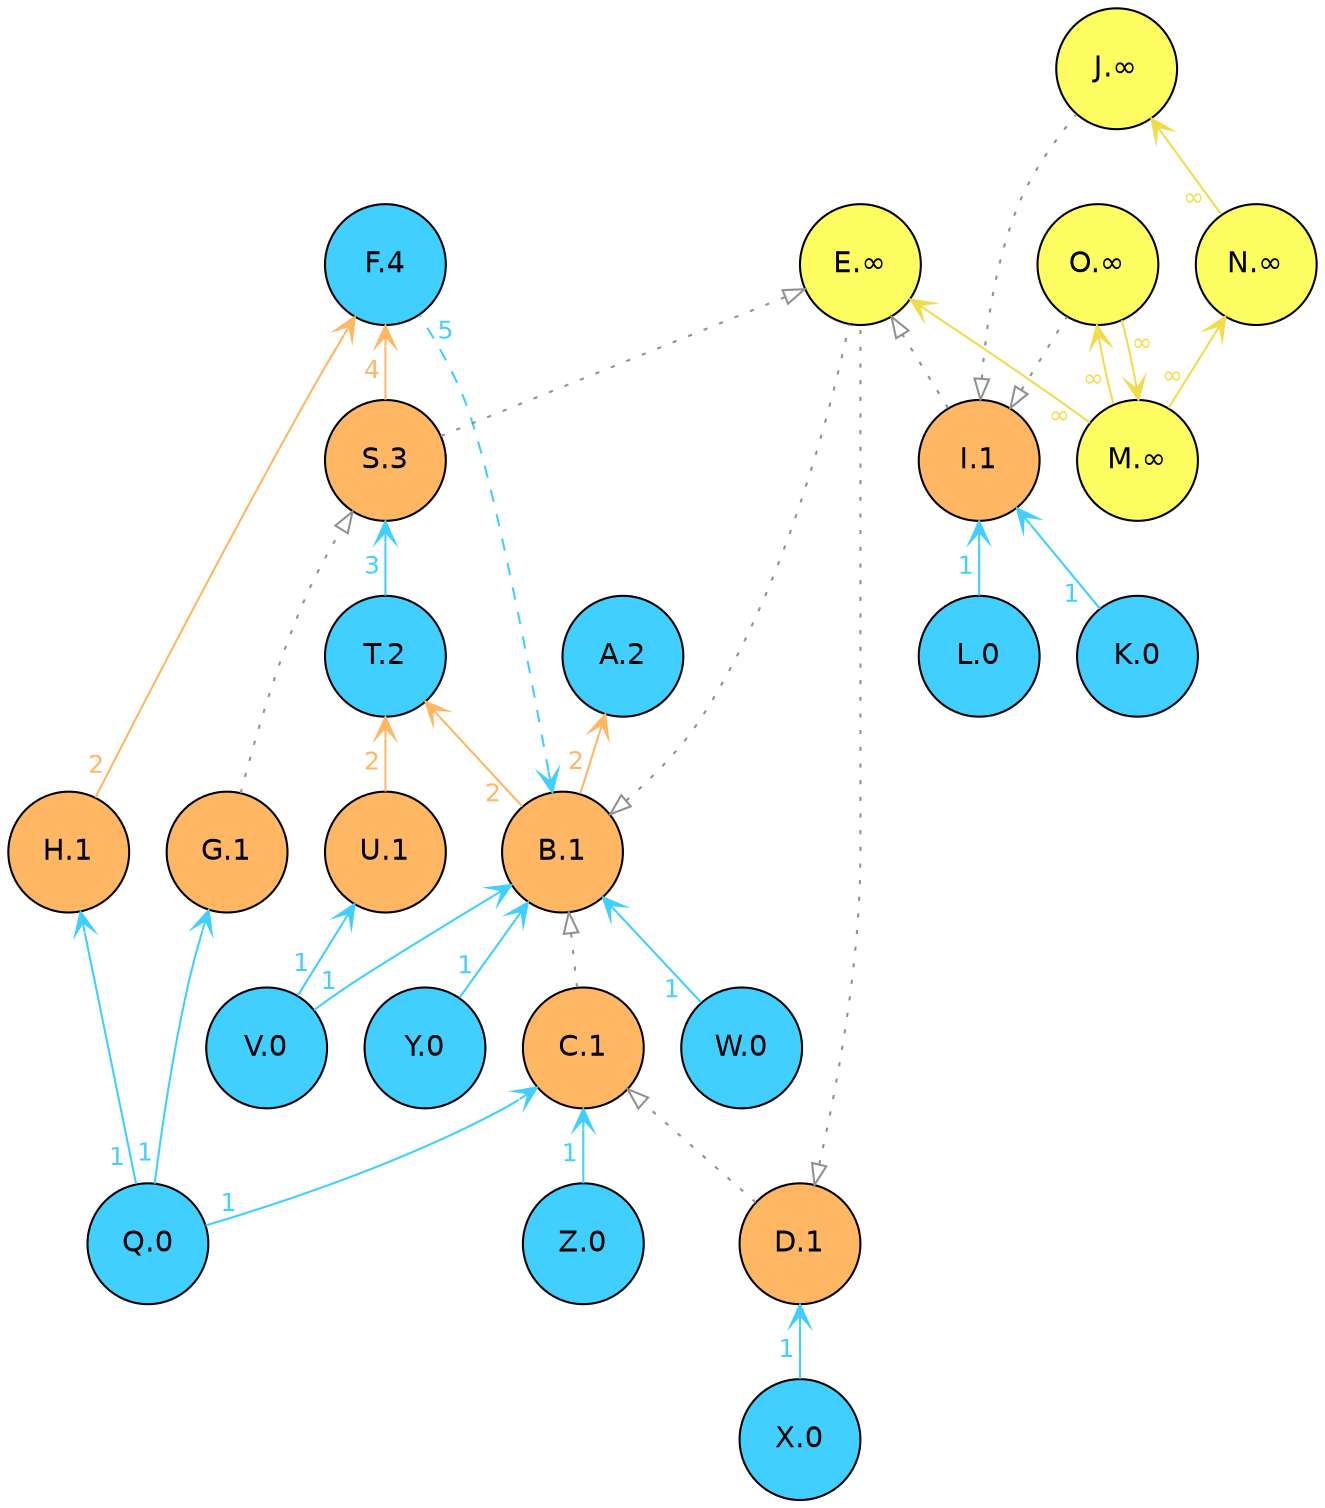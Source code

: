 digraph {
layout=dot 
node [fontname = "helvetica"  shape=circle fixedsize=true width=0.8, height=0.8] 
  edge [fontname = "helvetica"] 
 rankdir=BT  // Node defaults can be set here if needed
    "A" [style="filled" fillcolor="#40cfff" label="A.2" fontsize=14 ]
    "F" [style="filled" fillcolor="#40cfff" label="F.4" fontsize=14 ]
    "K" [style="filled" fillcolor="#40cfff" label="K.0" fontsize=14 ]
    "L" [style="filled" fillcolor="#40cfff" label="L.0" fontsize=14 ]
    "Q" [style="filled" fillcolor="#40cfff" label="Q.0" fontsize=14 ]
    "T" [style="filled" fillcolor="#40cfff" label="T.2" fontsize=14 ]
    "V" [style="filled" fillcolor="#40cfff" label="V.0" fontsize=14 ]
    "W" [style="filled" fillcolor="#40cfff" label="W.0" fontsize=14 ]
    "X" [style="filled" fillcolor="#40cfff" label="X.0" fontsize=14 ]
    "Y" [style="filled" fillcolor="#40cfff" label="Y.0" fontsize=14 ]
    "Z" [style="filled" fillcolor="#40cfff" label="Z.0" fontsize=14 ]
    "E" [style="filled" fillcolor="#FEFE62" label="E.∞" fontsize=14 ]
    "J" [style="filled" fillcolor="#FEFE62" label="J.∞" fontsize=14 ]
    "M" [style="filled" fillcolor="#FEFE62" label="M.∞" fontsize=14 ]
    "N" [style="filled" fillcolor="#FEFE62" label="N.∞" fontsize=14 ]
    "O" [style="filled" fillcolor="#FEFE62" label="O.∞" fontsize=14 ]
    "B" [style="filled" fillcolor="#ffb763" label="B.1" fontsize=14 ]
    "C" [style="filled" fillcolor="#ffb763" label="C.1" fontsize=14 ]
    "D" [style="filled" fillcolor="#ffb763" label="D.1" fontsize=14 ]
    "G" [style="filled" fillcolor="#ffb763" label="G.1" fontsize=14 ]
    "H" [style="filled" fillcolor="#ffb763" label="H.1" fontsize=14 ]
    "I" [style="filled" fillcolor="#ffb763" label="I.1" fontsize=14 ]
    "S" [style="filled" fillcolor="#ffb763" label="S.3" fontsize=14 ]
    "U" [style="filled" fillcolor="#ffb763" label="U.1" fontsize=14 ]
    edge[labeldistance=1.5 fontsize=12]
    "B" -> "A" [color="#ffb763" style="solid"fontcolor="#ffb763"arrowtail="vee"arrowhead="vee"taillabel="2"]
    "B" -> "T" [color="#ffb763" style="solid"fontcolor="#ffb763"arrowtail="vee"arrowhead="vee"taillabel="2"]
    "C" -> "B" [color="#919191" style="dotted"fontcolor="#919191"arrowtail="onormal"arrowhead="onormal"taillabel=""]
    "D" -> "C" [color="#919191" style="dotted"fontcolor="#919191"arrowtail="onormal"arrowhead="onormal"taillabel=""]
    "B" -> "E" [dir=back color="#919191" style= "dotted"fontcolor="#919191"arrowtail="onormal"arrowhead="onormal"headlabel=""]
    "D" -> "E" [dir=back color="#919191" style= "dotted"fontcolor="#919191"arrowtail="onormal"arrowhead="onormal"headlabel=""]
    "B" -> "F" [dir=back color="#40cfff" style= "dashed"fontcolor="#40cfff"arrowtail="vee"arrowhead="vee"headlabel="5"]
    "G" -> "S" [color="#919191" style="dotted"fontcolor="#919191"arrowtail="onormal"arrowhead="onormal"taillabel=""]
    "H" -> "F" [color="#ffb763" style="solid"fontcolor="#ffb763"arrowtail="vee"arrowhead="vee"taillabel="2"]
    "I" -> "E" [color="#919191" style="dotted"fontcolor="#919191"arrowtail="onormal"arrowhead="onormal"taillabel=""]
    "I" -> "J" [dir=back color="#919191" style= "dotted"fontcolor="#919191"arrowtail="onormal"arrowhead="onormal"headlabel=""]
    "K" -> "I" [color="#40cfff" style="solid"fontcolor="#40cfff"arrowtail="vee"arrowhead="vee"taillabel="1"]
    "L" -> "I" [color="#40cfff" style="solid"fontcolor="#40cfff"arrowtail="vee"arrowhead="vee"taillabel="1"]
    "M" -> "E" [color="#f1dd4b" style="solid"fontcolor="#f1dd4b"arrowtail="vee"arrowhead="vee"taillabel="∞"]
    "M" -> "O" [color="#f1dd4b" style="solid"fontcolor="#f1dd4b"arrowtail="vee"arrowhead="vee"taillabel="∞"]
    "M" -> "N" [color="#f1dd4b" style="solid"fontcolor="#f1dd4b"arrowtail="vee"arrowhead="vee"taillabel="∞"]
    "N" -> "J" [color="#f1dd4b" style="solid"fontcolor="#f1dd4b"arrowtail="vee"arrowhead="vee"taillabel="∞"]
    "I" -> "O" [dir=back color="#919191" style= "dotted"fontcolor="#919191"arrowtail="onormal"arrowhead="onormal"headlabel=""]
    "O" -> "M" [color="#f1dd4b" style="solid"fontcolor="#f1dd4b"arrowtail="vee"arrowhead="vee"taillabel="∞"]
    "Q" -> "G" [color="#40cfff" style="solid"fontcolor="#40cfff"arrowtail="vee"arrowhead="vee"taillabel="1"]
    "Q" -> "H" [color="#40cfff" style="solid"fontcolor="#40cfff"arrowtail="vee"arrowhead="vee"taillabel="1"]
    "Q" -> "C" [color="#40cfff" style="solid"fontcolor="#40cfff"arrowtail="vee"arrowhead="vee"taillabel="1"]
    "S" -> "E" [color="#919191" style="dotted"fontcolor="#919191"arrowtail="onormal"arrowhead="onormal"taillabel=""]
    "S" -> "F" [color="#ffb763" style="solid"fontcolor="#ffb763"arrowtail="vee"arrowhead="vee"taillabel="4"]
    "T" -> "S" [color="#40cfff" style="solid"fontcolor="#40cfff"arrowtail="vee"arrowhead="vee"taillabel="3"]
    "U" -> "T" [color="#ffb763" style="solid"fontcolor="#ffb763"arrowtail="vee"arrowhead="vee"taillabel="2"]
    "V" -> "B" [color="#40cfff" style="solid"fontcolor="#40cfff"arrowtail="vee"arrowhead="vee"taillabel="1"]
    "V" -> "U" [color="#40cfff" style="solid"fontcolor="#40cfff"arrowtail="vee"arrowhead="vee"taillabel="1"]
    "W" -> "B" [color="#40cfff" style="solid"fontcolor="#40cfff"arrowtail="vee"arrowhead="vee"taillabel="1"]
    "X" -> "D" [color="#40cfff" style="solid"fontcolor="#40cfff"arrowtail="vee"arrowhead="vee"taillabel="1"]
    "Y" -> "B" [color="#40cfff" style="solid"fontcolor="#40cfff"arrowtail="vee"arrowhead="vee"taillabel="1"]
    "Z" -> "C" [color="#40cfff" style="solid"fontcolor="#40cfff"arrowtail="vee"arrowhead="vee"taillabel="1"]
}